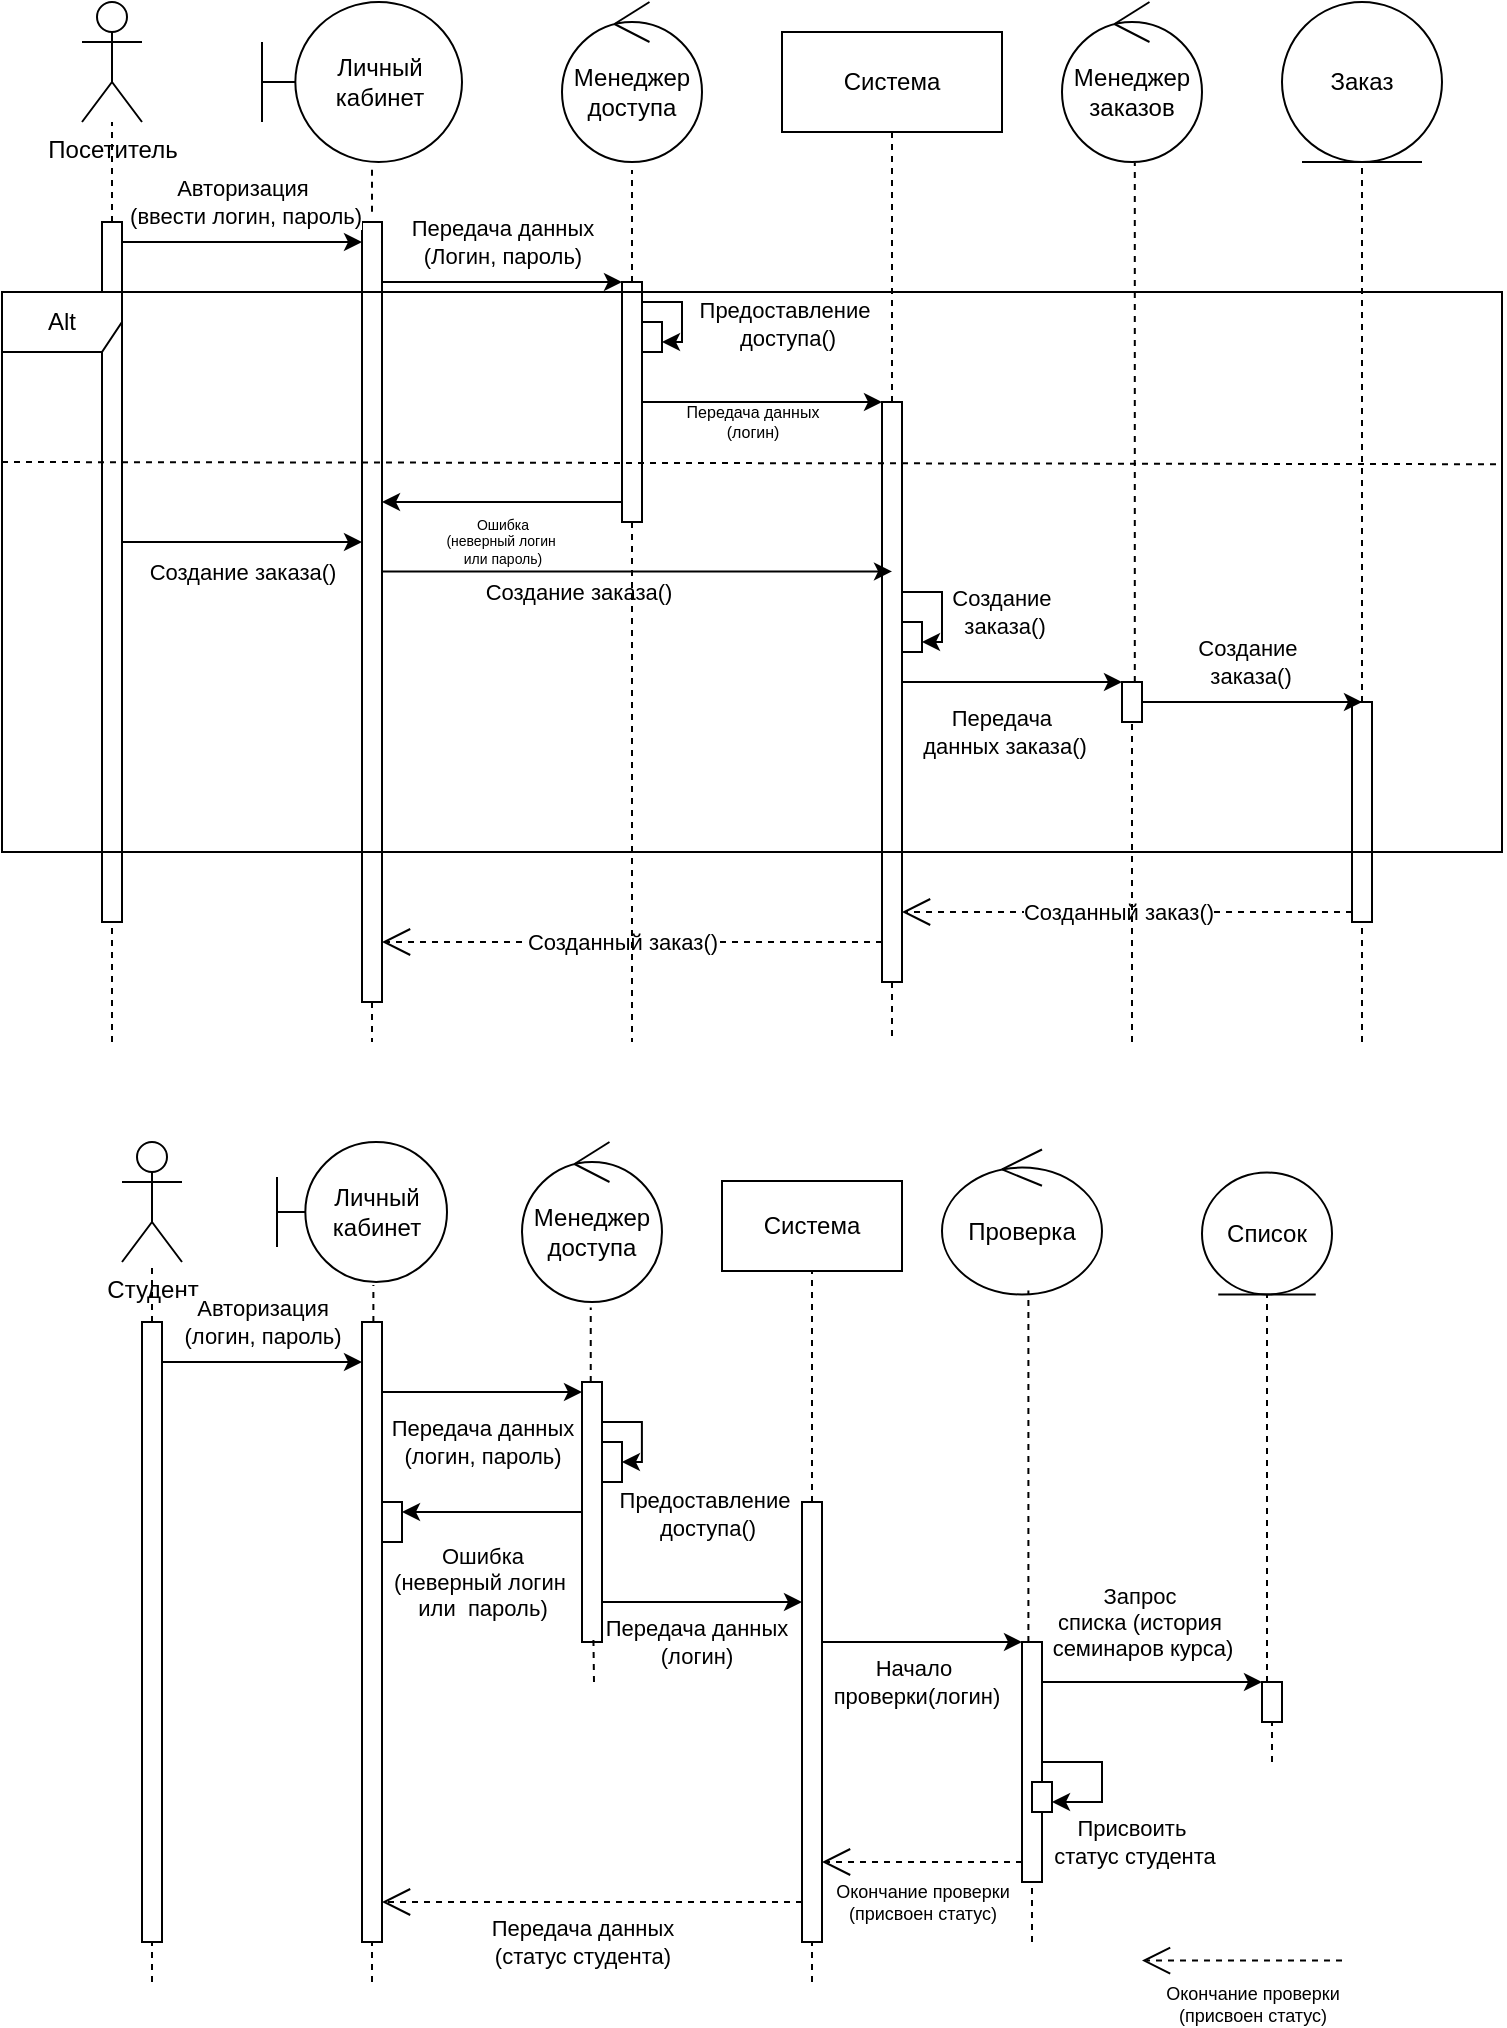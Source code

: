 <mxfile version="26.2.7">
  <diagram name="Страница — 1" id="RZIKWlxFGIqXArujWwcm">
    <mxGraphModel dx="985" dy="536" grid="1" gridSize="10" guides="1" tooltips="1" connect="1" arrows="1" fold="1" page="1" pageScale="1" pageWidth="827" pageHeight="1169" math="0" shadow="0">
      <root>
        <mxCell id="0" />
        <mxCell id="1" parent="0" />
        <mxCell id="fiNiH6XZ2JWNiwSGFFQN-1" value="Посетитель" style="shape=umlActor;verticalLabelPosition=bottom;verticalAlign=top;html=1;outlineConnect=0;" parent="1" vertex="1">
          <mxGeometry x="90" y="80" width="30" height="60" as="geometry" />
        </mxCell>
        <mxCell id="fiNiH6XZ2JWNiwSGFFQN-2" value="Личный кабинет" style="shape=umlBoundary;whiteSpace=wrap;html=1;" parent="1" vertex="1">
          <mxGeometry x="180" y="80" width="100" height="80" as="geometry" />
        </mxCell>
        <mxCell id="fiNiH6XZ2JWNiwSGFFQN-3" value="Менеджер заказов" style="ellipse;shape=umlControl;whiteSpace=wrap;html=1;" parent="1" vertex="1">
          <mxGeometry x="580" y="80" width="70" height="80" as="geometry" />
        </mxCell>
        <mxCell id="fiNiH6XZ2JWNiwSGFFQN-4" value="Система" style="html=1;whiteSpace=wrap;" parent="1" vertex="1">
          <mxGeometry x="440" y="95" width="110" height="50" as="geometry" />
        </mxCell>
        <mxCell id="fiNiH6XZ2JWNiwSGFFQN-5" value="Менеджер доступа" style="ellipse;shape=umlControl;whiteSpace=wrap;html=1;" parent="1" vertex="1">
          <mxGeometry x="330" y="80" width="70" height="80" as="geometry" />
        </mxCell>
        <mxCell id="fiNiH6XZ2JWNiwSGFFQN-6" value="Заказ" style="ellipse;shape=umlEntity;whiteSpace=wrap;html=1;" parent="1" vertex="1">
          <mxGeometry x="690" y="80" width="80" height="80" as="geometry" />
        </mxCell>
        <mxCell id="fiNiH6XZ2JWNiwSGFFQN-7" value="" style="html=1;points=[[0,0,0,0,5],[0,1,0,0,-5],[1,0,0,0,5],[1,1,0,0,-5]];perimeter=orthogonalPerimeter;outlineConnect=0;targetShapes=umlLifeline;portConstraint=eastwest;newEdgeStyle={&quot;curved&quot;:0,&quot;rounded&quot;:0};" parent="1" vertex="1">
          <mxGeometry x="100" y="190" width="10" height="350" as="geometry" />
        </mxCell>
        <mxCell id="fiNiH6XZ2JWNiwSGFFQN-8" value="" style="endArrow=none;dashed=1;html=1;rounded=0;" parent="1" source="fiNiH6XZ2JWNiwSGFFQN-7" target="fiNiH6XZ2JWNiwSGFFQN-1" edge="1">
          <mxGeometry width="50" height="50" relative="1" as="geometry">
            <mxPoint x="150" y="290" as="sourcePoint" />
            <mxPoint x="200" y="240" as="targetPoint" />
          </mxGeometry>
        </mxCell>
        <mxCell id="fiNiH6XZ2JWNiwSGFFQN-9" value="" style="html=1;points=[[0,0,0,0,5],[0,1,0,0,-5],[1,0,0,0,5],[1,1,0,0,-5]];perimeter=orthogonalPerimeter;outlineConnect=0;targetShapes=umlLifeline;portConstraint=eastwest;newEdgeStyle={&quot;curved&quot;:0,&quot;rounded&quot;:0};" parent="1" vertex="1">
          <mxGeometry x="230" y="190" width="10" height="390" as="geometry" />
        </mxCell>
        <mxCell id="fiNiH6XZ2JWNiwSGFFQN-10" value="" style="endArrow=none;dashed=1;html=1;rounded=0;entryX=0.55;entryY=1.038;entryDx=0;entryDy=0;entryPerimeter=0;exitX=0.5;exitY=-0.013;exitDx=0;exitDy=0;exitPerimeter=0;" parent="1" source="fiNiH6XZ2JWNiwSGFFQN-9" target="fiNiH6XZ2JWNiwSGFFQN-2" edge="1">
          <mxGeometry width="50" height="50" relative="1" as="geometry">
            <mxPoint x="115" y="200" as="sourcePoint" />
            <mxPoint x="115" y="150" as="targetPoint" />
          </mxGeometry>
        </mxCell>
        <mxCell id="fiNiH6XZ2JWNiwSGFFQN-11" value="" style="endArrow=classic;html=1;rounded=0;exitX=1;exitY=0;exitDx=0;exitDy=5;exitPerimeter=0;" parent="1" edge="1">
          <mxGeometry width="50" height="50" relative="1" as="geometry">
            <mxPoint x="110" y="200" as="sourcePoint" />
            <mxPoint x="230" y="200" as="targetPoint" />
          </mxGeometry>
        </mxCell>
        <mxCell id="fiNiH6XZ2JWNiwSGFFQN-12" value="Авторизация&lt;div&gt;&amp;nbsp;(ввести логин, пароль)&lt;/div&gt;" style="edgeLabel;html=1;align=center;verticalAlign=middle;resizable=0;points=[];" parent="fiNiH6XZ2JWNiwSGFFQN-11" vertex="1" connectable="0">
          <mxGeometry x="0.317" y="-3" relative="1" as="geometry">
            <mxPoint x="-19" y="-23" as="offset" />
          </mxGeometry>
        </mxCell>
        <mxCell id="fiNiH6XZ2JWNiwSGFFQN-19" value="" style="edgeStyle=orthogonalEdgeStyle;rounded=0;orthogonalLoop=1;jettySize=auto;html=1;curved=0;" parent="1" source="fiNiH6XZ2JWNiwSGFFQN-13" target="fiNiH6XZ2JWNiwSGFFQN-18" edge="1">
          <mxGeometry relative="1" as="geometry">
            <Array as="points">
              <mxPoint x="390" y="230" />
              <mxPoint x="390" y="250" />
            </Array>
          </mxGeometry>
        </mxCell>
        <mxCell id="fiNiH6XZ2JWNiwSGFFQN-21" value="Предоставление&lt;div&gt;&amp;nbsp;доступа()&lt;/div&gt;" style="edgeLabel;html=1;align=center;verticalAlign=middle;resizable=0;points=[];" parent="fiNiH6XZ2JWNiwSGFFQN-19" vertex="1" connectable="0">
          <mxGeometry x="-0.213" y="-1" relative="1" as="geometry">
            <mxPoint x="51" y="10" as="offset" />
          </mxGeometry>
        </mxCell>
        <mxCell id="fiNiH6XZ2JWNiwSGFFQN-13" value="" style="html=1;points=[[0,0,0,0,5],[0,1,0,0,-5],[1,0,0,0,5],[1,1,0,0,-5]];perimeter=orthogonalPerimeter;outlineConnect=0;targetShapes=umlLifeline;portConstraint=eastwest;newEdgeStyle={&quot;curved&quot;:0,&quot;rounded&quot;:0};" parent="1" vertex="1">
          <mxGeometry x="360" y="220" width="10" height="120" as="geometry" />
        </mxCell>
        <mxCell id="fiNiH6XZ2JWNiwSGFFQN-14" value="" style="endArrow=none;dashed=1;html=1;rounded=0;" parent="1" source="fiNiH6XZ2JWNiwSGFFQN-13" edge="1">
          <mxGeometry width="50" height="50" relative="1" as="geometry">
            <mxPoint x="245" y="200" as="sourcePoint" />
            <mxPoint x="365" y="164" as="targetPoint" />
          </mxGeometry>
        </mxCell>
        <mxCell id="fiNiH6XZ2JWNiwSGFFQN-15" value="" style="endArrow=classic;html=1;rounded=0;exitX=1;exitY=0;exitDx=0;exitDy=5;exitPerimeter=0;" parent="1" edge="1">
          <mxGeometry width="50" height="50" relative="1" as="geometry">
            <mxPoint x="240" y="220" as="sourcePoint" />
            <mxPoint x="360" y="220" as="targetPoint" />
          </mxGeometry>
        </mxCell>
        <mxCell id="fiNiH6XZ2JWNiwSGFFQN-16" value="Передача данных&lt;div&gt;(Логин, пароль)&lt;/div&gt;" style="edgeLabel;html=1;align=center;verticalAlign=middle;resizable=0;points=[];" parent="fiNiH6XZ2JWNiwSGFFQN-15" vertex="1" connectable="0">
          <mxGeometry x="0.317" y="-3" relative="1" as="geometry">
            <mxPoint x="-19" y="-23" as="offset" />
          </mxGeometry>
        </mxCell>
        <mxCell id="fiNiH6XZ2JWNiwSGFFQN-18" value="" style="html=1;points=[[0,0,0,0,5],[0,1,0,0,-5],[1,0,0,0,5],[1,1,0,0,-5]];perimeter=orthogonalPerimeter;outlineConnect=0;targetShapes=umlLifeline;portConstraint=eastwest;newEdgeStyle={&quot;curved&quot;:0,&quot;rounded&quot;:0};" parent="1" vertex="1">
          <mxGeometry x="370" y="240" width="10" height="15" as="geometry" />
        </mxCell>
        <mxCell id="fiNiH6XZ2JWNiwSGFFQN-22" value="" style="endArrow=classic;html=1;rounded=0;" parent="1" edge="1" target="fiNiH6XZ2JWNiwSGFFQN-9">
          <mxGeometry width="50" height="50" relative="1" as="geometry">
            <mxPoint x="360.0" y="330.0" as="sourcePoint" />
            <mxPoint x="250.0" y="330.0" as="targetPoint" />
          </mxGeometry>
        </mxCell>
        <mxCell id="fiNiH6XZ2JWNiwSGFFQN-23" value="Ошибка&lt;div&gt;(неверный логин&amp;nbsp;&lt;/div&gt;&lt;div&gt;или пароль)&lt;/div&gt;" style="edgeLabel;html=1;align=center;verticalAlign=middle;resizable=0;points=[];fontSize=7;" parent="fiNiH6XZ2JWNiwSGFFQN-22" vertex="1" connectable="0">
          <mxGeometry x="0.317" y="-3" relative="1" as="geometry">
            <mxPoint x="19" y="23" as="offset" />
          </mxGeometry>
        </mxCell>
        <mxCell id="fiNiH6XZ2JWNiwSGFFQN-26" value="" style="endArrow=none;dashed=1;html=1;rounded=0;entryX=0.5;entryY=1;entryDx=0;entryDy=0;" parent="1" source="fiNiH6XZ2JWNiwSGFFQN-27" target="fiNiH6XZ2JWNiwSGFFQN-4" edge="1">
          <mxGeometry width="50" height="50" relative="1" as="geometry">
            <mxPoint x="495" y="280" as="sourcePoint" />
            <mxPoint x="375" y="174" as="targetPoint" />
          </mxGeometry>
        </mxCell>
        <mxCell id="fiNiH6XZ2JWNiwSGFFQN-27" value="" style="html=1;points=[[0,0,0,0,5],[0,1,0,0,-5],[1,0,0,0,5],[1,1,0,0,-5]];perimeter=orthogonalPerimeter;outlineConnect=0;targetShapes=umlLifeline;portConstraint=eastwest;newEdgeStyle={&quot;curved&quot;:0,&quot;rounded&quot;:0};" parent="1" vertex="1">
          <mxGeometry x="490" y="280" width="10" height="290" as="geometry" />
        </mxCell>
        <mxCell id="fiNiH6XZ2JWNiwSGFFQN-28" value="" style="endArrow=open;dashed=1;endFill=0;endSize=12;html=1;rounded=0;" parent="1" edge="1">
          <mxGeometry width="160" relative="1" as="geometry">
            <mxPoint x="490" y="550" as="sourcePoint" />
            <mxPoint x="240" y="550" as="targetPoint" />
          </mxGeometry>
        </mxCell>
        <mxCell id="fiNiH6XZ2JWNiwSGFFQN-29" value="Созданный заказ()" style="edgeLabel;html=1;align=center;verticalAlign=middle;resizable=0;points=[];" parent="fiNiH6XZ2JWNiwSGFFQN-28" vertex="1" connectable="0">
          <mxGeometry x="0.04" relative="1" as="geometry">
            <mxPoint as="offset" />
          </mxGeometry>
        </mxCell>
        <mxCell id="fiNiH6XZ2JWNiwSGFFQN-30" value="" style="endArrow=classic;html=1;rounded=0;entryX=0;entryY=0.5;entryDx=0;entryDy=0;entryPerimeter=0;" parent="1" edge="1">
          <mxGeometry width="50" height="50" relative="1" as="geometry">
            <mxPoint x="240" y="364.71" as="sourcePoint" />
            <mxPoint x="495" y="364.71" as="targetPoint" />
          </mxGeometry>
        </mxCell>
        <mxCell id="fiNiH6XZ2JWNiwSGFFQN-31" value="Создание заказа()" style="edgeLabel;html=1;align=center;verticalAlign=middle;resizable=0;points=[];" parent="fiNiH6XZ2JWNiwSGFFQN-30" vertex="1" connectable="0">
          <mxGeometry x="0.317" y="-3" relative="1" as="geometry">
            <mxPoint x="-70" y="7" as="offset" />
          </mxGeometry>
        </mxCell>
        <mxCell id="fiNiH6XZ2JWNiwSGFFQN-32" value="" style="html=1;points=[[0,0,0,0,5],[0,1,0,0,-5],[1,0,0,0,5],[1,1,0,0,-5]];perimeter=orthogonalPerimeter;outlineConnect=0;targetShapes=umlLifeline;portConstraint=eastwest;newEdgeStyle={&quot;curved&quot;:0,&quot;rounded&quot;:0};" parent="1" vertex="1">
          <mxGeometry x="500" y="390" width="10" height="15" as="geometry" />
        </mxCell>
        <mxCell id="fiNiH6XZ2JWNiwSGFFQN-33" value="" style="edgeStyle=orthogonalEdgeStyle;rounded=0;orthogonalLoop=1;jettySize=auto;html=1;curved=0;entryX=1;entryY=0;entryDx=0;entryDy=5;entryPerimeter=0;" parent="1" edge="1">
          <mxGeometry relative="1" as="geometry">
            <mxPoint x="500" y="350" as="sourcePoint" />
            <mxPoint x="510" y="400" as="targetPoint" />
            <Array as="points">
              <mxPoint x="500" y="375" />
              <mxPoint x="520" y="375" />
              <mxPoint x="520" y="400" />
            </Array>
          </mxGeometry>
        </mxCell>
        <mxCell id="fiNiH6XZ2JWNiwSGFFQN-34" value="Создание&amp;nbsp;&lt;div&gt;заказа()&lt;/div&gt;" style="edgeLabel;html=1;align=center;verticalAlign=middle;resizable=0;points=[];" parent="fiNiH6XZ2JWNiwSGFFQN-33" vertex="1" connectable="0">
          <mxGeometry x="-0.213" y="-1" relative="1" as="geometry">
            <mxPoint x="44" y="9" as="offset" />
          </mxGeometry>
        </mxCell>
        <mxCell id="fiNiH6XZ2JWNiwSGFFQN-35" value="" style="html=1;points=[[0,0,0,0,5],[0,1,0,0,-5],[1,0,0,0,5],[1,1,0,0,-5]];perimeter=orthogonalPerimeter;outlineConnect=0;targetShapes=umlLifeline;portConstraint=eastwest;newEdgeStyle={&quot;curved&quot;:0,&quot;rounded&quot;:0};" parent="1" vertex="1">
          <mxGeometry x="610" y="420" width="10" height="20" as="geometry" />
        </mxCell>
        <mxCell id="fiNiH6XZ2JWNiwSGFFQN-36" value="" style="endArrow=none;dashed=1;html=1;rounded=0;entryX=0.52;entryY=1.005;entryDx=0;entryDy=0;entryPerimeter=0;" parent="1" source="fiNiH6XZ2JWNiwSGFFQN-35" target="fiNiH6XZ2JWNiwSGFFQN-3" edge="1">
          <mxGeometry width="50" height="50" relative="1" as="geometry">
            <mxPoint x="505" y="330" as="sourcePoint" />
            <mxPoint x="505" y="155" as="targetPoint" />
          </mxGeometry>
        </mxCell>
        <mxCell id="fiNiH6XZ2JWNiwSGFFQN-37" value="" style="edgeStyle=orthogonalEdgeStyle;rounded=0;orthogonalLoop=1;jettySize=auto;html=1;curved=0;entryX=0;entryY=0;entryDx=0;entryDy=5;entryPerimeter=0;" parent="1" edge="1">
          <mxGeometry relative="1" as="geometry">
            <mxPoint x="500" y="420" as="sourcePoint" />
            <mxPoint x="610" y="420.0" as="targetPoint" />
            <Array as="points">
              <mxPoint x="510" y="420" />
              <mxPoint x="510" y="420" />
            </Array>
          </mxGeometry>
        </mxCell>
        <mxCell id="fiNiH6XZ2JWNiwSGFFQN-38" value="Передача&amp;nbsp;&lt;div&gt;данных заказа()&lt;/div&gt;" style="edgeLabel;html=1;align=center;verticalAlign=middle;resizable=0;points=[];" parent="fiNiH6XZ2JWNiwSGFFQN-37" vertex="1" connectable="0">
          <mxGeometry x="-0.213" y="-1" relative="1" as="geometry">
            <mxPoint x="7" y="24" as="offset" />
          </mxGeometry>
        </mxCell>
        <mxCell id="fiNiH6XZ2JWNiwSGFFQN-39" value="" style="html=1;points=[[0,0,0,0,5],[0,1,0,0,-5],[1,0,0,0,5],[1,1,0,0,-5]];perimeter=orthogonalPerimeter;outlineConnect=0;targetShapes=umlLifeline;portConstraint=eastwest;newEdgeStyle={&quot;curved&quot;:0,&quot;rounded&quot;:0};" parent="1" vertex="1">
          <mxGeometry x="725" y="430" width="10" height="110" as="geometry" />
        </mxCell>
        <mxCell id="fiNiH6XZ2JWNiwSGFFQN-45" value="" style="endArrow=none;dashed=1;html=1;rounded=0;entryX=0.5;entryY=1;entryDx=0;entryDy=0;" parent="1" source="fiNiH6XZ2JWNiwSGFFQN-39" target="fiNiH6XZ2JWNiwSGFFQN-6" edge="1">
          <mxGeometry width="50" height="50" relative="1" as="geometry">
            <mxPoint x="626" y="380" as="sourcePoint" />
            <mxPoint x="626" y="170" as="targetPoint" />
          </mxGeometry>
        </mxCell>
        <mxCell id="eAk17pfjXDm7x7rmT6Pb-1" value="Студент" style="shape=umlActor;verticalLabelPosition=bottom;verticalAlign=top;html=1;outlineConnect=0;" parent="1" vertex="1">
          <mxGeometry x="110" y="650" width="30" height="60" as="geometry" />
        </mxCell>
        <mxCell id="eAk17pfjXDm7x7rmT6Pb-5" value="Личный кабинет" style="shape=umlBoundary;whiteSpace=wrap;html=1;" parent="1" vertex="1">
          <mxGeometry x="187.5" y="650" width="85" height="70" as="geometry" />
        </mxCell>
        <mxCell id="eAk17pfjXDm7x7rmT6Pb-6" value="Менеджер доступа" style="ellipse;shape=umlControl;whiteSpace=wrap;html=1;" parent="1" vertex="1">
          <mxGeometry x="310" y="650" width="70" height="80" as="geometry" />
        </mxCell>
        <mxCell id="eAk17pfjXDm7x7rmT6Pb-8" value="Проверка" style="ellipse;shape=umlControl;whiteSpace=wrap;html=1;" parent="1" vertex="1">
          <mxGeometry x="520" y="653.75" width="80" height="72.5" as="geometry" />
        </mxCell>
        <mxCell id="eAk17pfjXDm7x7rmT6Pb-9" value="Список" style="ellipse;shape=umlEntity;whiteSpace=wrap;html=1;" parent="1" vertex="1">
          <mxGeometry x="650" y="665.25" width="65" height="61" as="geometry" />
        </mxCell>
        <mxCell id="eAk17pfjXDm7x7rmT6Pb-10" value="" style="html=1;points=[[0,0,0,0,5],[0,1,0,0,-5],[1,0,0,0,5],[1,1,0,0,-5]];perimeter=orthogonalPerimeter;outlineConnect=0;targetShapes=umlLifeline;portConstraint=eastwest;newEdgeStyle={&quot;curved&quot;:0,&quot;rounded&quot;:0};" parent="1" vertex="1">
          <mxGeometry x="120" y="740" width="10" height="310" as="geometry" />
        </mxCell>
        <mxCell id="eAk17pfjXDm7x7rmT6Pb-11" value="" style="endArrow=none;dashed=1;html=1;rounded=0;" parent="1" source="eAk17pfjXDm7x7rmT6Pb-10" target="eAk17pfjXDm7x7rmT6Pb-1" edge="1">
          <mxGeometry width="50" height="50" relative="1" as="geometry">
            <mxPoint x="190" y="880" as="sourcePoint" />
            <mxPoint x="240" y="830" as="targetPoint" />
          </mxGeometry>
        </mxCell>
        <mxCell id="eAk17pfjXDm7x7rmT6Pb-12" value="" style="html=1;points=[[0,0,0,0,5],[0,1,0,0,-5],[1,0,0,0,5],[1,1,0,0,-5]];perimeter=orthogonalPerimeter;outlineConnect=0;targetShapes=umlLifeline;portConstraint=eastwest;newEdgeStyle={&quot;curved&quot;:0,&quot;rounded&quot;:0};" parent="1" vertex="1">
          <mxGeometry x="230" y="740" width="10" height="310" as="geometry" />
        </mxCell>
        <mxCell id="eAk17pfjXDm7x7rmT6Pb-13" value="" style="endArrow=none;dashed=1;html=1;rounded=0;entryX=0.567;entryY=1.022;entryDx=0;entryDy=0;entryPerimeter=0;" parent="1" source="eAk17pfjXDm7x7rmT6Pb-12" target="eAk17pfjXDm7x7rmT6Pb-5" edge="1">
          <mxGeometry width="50" height="50" relative="1" as="geometry">
            <mxPoint x="135" y="750" as="sourcePoint" />
            <mxPoint x="135" y="720" as="targetPoint" />
          </mxGeometry>
        </mxCell>
        <mxCell id="eAk17pfjXDm7x7rmT6Pb-14" value="" style="endArrow=classic;html=1;rounded=0;" parent="1" source="eAk17pfjXDm7x7rmT6Pb-10" edge="1">
          <mxGeometry width="50" height="50" relative="1" as="geometry">
            <mxPoint x="280" y="810" as="sourcePoint" />
            <mxPoint x="230" y="760" as="targetPoint" />
          </mxGeometry>
        </mxCell>
        <mxCell id="eAk17pfjXDm7x7rmT6Pb-15" value="Авторизация&lt;div&gt;(логин, пароль)&lt;/div&gt;" style="edgeLabel;html=1;align=center;verticalAlign=middle;resizable=0;points=[];" parent="eAk17pfjXDm7x7rmT6Pb-14" vertex="1" connectable="0">
          <mxGeometry x="-0.138" relative="1" as="geometry">
            <mxPoint x="7" y="-20" as="offset" />
          </mxGeometry>
        </mxCell>
        <mxCell id="eAk17pfjXDm7x7rmT6Pb-16" value="" style="endArrow=none;dashed=1;html=1;rounded=0;entryX=0.491;entryY=1.035;entryDx=0;entryDy=0;entryPerimeter=0;" parent="1" source="eAk17pfjXDm7x7rmT6Pb-17" target="eAk17pfjXDm7x7rmT6Pb-6" edge="1">
          <mxGeometry width="50" height="50" relative="1" as="geometry">
            <mxPoint x="344" y="750" as="sourcePoint" />
            <mxPoint x="246" y="732" as="targetPoint" />
          </mxGeometry>
        </mxCell>
        <mxCell id="eAk17pfjXDm7x7rmT6Pb-17" value="" style="html=1;points=[[0,0,0,0,5],[0,1,0,0,-5],[1,0,0,0,5],[1,1,0,0,-5]];perimeter=orthogonalPerimeter;outlineConnect=0;targetShapes=umlLifeline;portConstraint=eastwest;newEdgeStyle={&quot;curved&quot;:0,&quot;rounded&quot;:0};" parent="1" vertex="1">
          <mxGeometry x="340" y="770" width="10" height="130" as="geometry" />
        </mxCell>
        <mxCell id="eAk17pfjXDm7x7rmT6Pb-18" value="" style="endArrow=classic;html=1;rounded=0;entryX=0;entryY=0;entryDx=0;entryDy=5;entryPerimeter=0;" parent="1" source="eAk17pfjXDm7x7rmT6Pb-12" target="eAk17pfjXDm7x7rmT6Pb-17" edge="1">
          <mxGeometry width="50" height="50" relative="1" as="geometry">
            <mxPoint x="270" y="800" as="sourcePoint" />
            <mxPoint x="240" y="770" as="targetPoint" />
            <Array as="points" />
          </mxGeometry>
        </mxCell>
        <mxCell id="eAk17pfjXDm7x7rmT6Pb-19" value="Передача данных&lt;br&gt;&lt;div&gt;(логин, пароль)&lt;/div&gt;" style="edgeLabel;html=1;align=center;verticalAlign=middle;resizable=0;points=[];" parent="eAk17pfjXDm7x7rmT6Pb-18" vertex="1" connectable="0">
          <mxGeometry x="-0.138" relative="1" as="geometry">
            <mxPoint x="7" y="25" as="offset" />
          </mxGeometry>
        </mxCell>
        <mxCell id="eAk17pfjXDm7x7rmT6Pb-21" value="" style="html=1;points=[[0,0,0,0,5],[0,1,0,0,-5],[1,0,0,0,5],[1,1,0,0,-5]];perimeter=orthogonalPerimeter;outlineConnect=0;targetShapes=umlLifeline;portConstraint=eastwest;newEdgeStyle={&quot;curved&quot;:0,&quot;rounded&quot;:0};" parent="1" vertex="1">
          <mxGeometry x="350" y="800" width="10" height="20" as="geometry" />
        </mxCell>
        <mxCell id="eAk17pfjXDm7x7rmT6Pb-22" value="" style="edgeStyle=orthogonalEdgeStyle;rounded=0;orthogonalLoop=1;jettySize=auto;html=1;curved=0;" parent="1" edge="1">
          <mxGeometry relative="1" as="geometry">
            <Array as="points">
              <mxPoint x="369.96" y="789.98" />
              <mxPoint x="369.96" y="809.98" />
            </Array>
            <mxPoint x="349.96" y="789.98" as="sourcePoint" />
            <mxPoint x="359.96" y="809.98" as="targetPoint" />
          </mxGeometry>
        </mxCell>
        <mxCell id="eAk17pfjXDm7x7rmT6Pb-23" value="Предоставление&lt;div&gt;&amp;nbsp;доступа()&lt;/div&gt;" style="edgeLabel;html=1;align=center;verticalAlign=middle;resizable=0;points=[];" parent="eAk17pfjXDm7x7rmT6Pb-22" vertex="1" connectable="0">
          <mxGeometry x="-0.213" y="-1" relative="1" as="geometry">
            <mxPoint x="31" y="45" as="offset" />
          </mxGeometry>
        </mxCell>
        <mxCell id="eAk17pfjXDm7x7rmT6Pb-24" value="" style="html=1;points=[[0,0,0,0,5],[0,1,0,0,-5],[1,0,0,0,5],[1,1,0,0,-5]];perimeter=orthogonalPerimeter;outlineConnect=0;targetShapes=umlLifeline;portConstraint=eastwest;newEdgeStyle={&quot;curved&quot;:0,&quot;rounded&quot;:0};" parent="1" vertex="1">
          <mxGeometry x="240" y="830" width="10" height="20" as="geometry" />
        </mxCell>
        <mxCell id="eAk17pfjXDm7x7rmT6Pb-25" value="" style="endArrow=classic;html=1;rounded=0;entryX=1;entryY=0;entryDx=0;entryDy=5;entryPerimeter=0;" parent="1" source="eAk17pfjXDm7x7rmT6Pb-17" target="eAk17pfjXDm7x7rmT6Pb-24" edge="1">
          <mxGeometry width="50" height="50" relative="1" as="geometry">
            <mxPoint x="240" y="950" as="sourcePoint" />
            <mxPoint x="340" y="950" as="targetPoint" />
            <Array as="points" />
          </mxGeometry>
        </mxCell>
        <mxCell id="eAk17pfjXDm7x7rmT6Pb-26" value="Ошибка&lt;div&gt;(неверный логин&amp;nbsp;&lt;/div&gt;&lt;div&gt;или&amp;nbsp; пароль)&lt;/div&gt;" style="edgeLabel;html=1;align=center;verticalAlign=middle;resizable=0;points=[];" parent="eAk17pfjXDm7x7rmT6Pb-25" vertex="1" connectable="0">
          <mxGeometry x="-0.138" relative="1" as="geometry">
            <mxPoint x="-11" y="35" as="offset" />
          </mxGeometry>
        </mxCell>
        <mxCell id="eAk17pfjXDm7x7rmT6Pb-27" value="" style="endArrow=none;dashed=1;html=1;rounded=0;entryX=0.54;entryY=0.973;entryDx=0;entryDy=0;entryPerimeter=0;" parent="1" source="eAk17pfjXDm7x7rmT6Pb-28" target="eAk17pfjXDm7x7rmT6Pb-8" edge="1">
          <mxGeometry width="50" height="50" relative="1" as="geometry">
            <mxPoint x="577" y="800" as="sourcePoint" />
            <mxPoint x="590" y="760" as="targetPoint" />
          </mxGeometry>
        </mxCell>
        <mxCell id="eAk17pfjXDm7x7rmT6Pb-28" value="" style="html=1;points=[[0,0,0,0,5],[0,1,0,0,-5],[1,0,0,0,5],[1,1,0,0,-5]];perimeter=orthogonalPerimeter;outlineConnect=0;targetShapes=umlLifeline;portConstraint=eastwest;newEdgeStyle={&quot;curved&quot;:0,&quot;rounded&quot;:0};" parent="1" vertex="1">
          <mxGeometry x="560" y="900" width="10" height="120" as="geometry" />
        </mxCell>
        <mxCell id="eAk17pfjXDm7x7rmT6Pb-31" value="Система" style="html=1;whiteSpace=wrap;" parent="1" vertex="1">
          <mxGeometry x="410" y="669.5" width="90" height="45" as="geometry" />
        </mxCell>
        <mxCell id="eAk17pfjXDm7x7rmT6Pb-32" value="" style="html=1;points=[[0,0,0,0,5],[0,1,0,0,-5],[1,0,0,0,5],[1,1,0,0,-5]];perimeter=orthogonalPerimeter;outlineConnect=0;targetShapes=umlLifeline;portConstraint=eastwest;newEdgeStyle={&quot;curved&quot;:0,&quot;rounded&quot;:0};" parent="1" vertex="1">
          <mxGeometry x="450" y="830" width="10" height="220" as="geometry" />
        </mxCell>
        <mxCell id="eAk17pfjXDm7x7rmT6Pb-33" value="" style="endArrow=none;dashed=1;html=1;rounded=0;entryX=0.5;entryY=1;entryDx=0;entryDy=0;" parent="1" source="eAk17pfjXDm7x7rmT6Pb-32" target="eAk17pfjXDm7x7rmT6Pb-31" edge="1">
          <mxGeometry width="50" height="50" relative="1" as="geometry">
            <mxPoint x="354" y="780" as="sourcePoint" />
            <mxPoint x="354" y="743" as="targetPoint" />
          </mxGeometry>
        </mxCell>
        <mxCell id="eAk17pfjXDm7x7rmT6Pb-34" value="" style="endArrow=classic;html=1;rounded=0;" parent="1" edge="1">
          <mxGeometry width="50" height="50" relative="1" as="geometry">
            <mxPoint x="370" y="280" as="sourcePoint" />
            <mxPoint x="490" y="280" as="targetPoint" />
          </mxGeometry>
        </mxCell>
        <mxCell id="eAk17pfjXDm7x7rmT6Pb-35" value="Передача данных&lt;div&gt;(логин)&lt;/div&gt;" style="edgeLabel;html=1;align=center;verticalAlign=middle;resizable=0;points=[];fontSize=8;" parent="eAk17pfjXDm7x7rmT6Pb-34" vertex="1" connectable="0">
          <mxGeometry x="0.317" y="-3" relative="1" as="geometry">
            <mxPoint x="-24" y="7" as="offset" />
          </mxGeometry>
        </mxCell>
        <mxCell id="eAk17pfjXDm7x7rmT6Pb-36" value="" style="endArrow=classic;html=1;rounded=0;" parent="1" target="eAk17pfjXDm7x7rmT6Pb-32" edge="1">
          <mxGeometry width="50" height="50" relative="1" as="geometry">
            <mxPoint x="350" y="880" as="sourcePoint" />
            <mxPoint x="440" y="880" as="targetPoint" />
          </mxGeometry>
        </mxCell>
        <mxCell id="eAk17pfjXDm7x7rmT6Pb-37" value="Передача данных&lt;div&gt;(логин)&lt;/div&gt;" style="edgeLabel;html=1;align=center;verticalAlign=middle;resizable=0;points=[];" parent="eAk17pfjXDm7x7rmT6Pb-36" vertex="1" connectable="0">
          <mxGeometry x="0.317" y="-3" relative="1" as="geometry">
            <mxPoint x="-19" y="17" as="offset" />
          </mxGeometry>
        </mxCell>
        <mxCell id="eAk17pfjXDm7x7rmT6Pb-38" value="" style="endArrow=classic;html=1;rounded=0;" parent="1" edge="1">
          <mxGeometry width="50" height="50" relative="1" as="geometry">
            <mxPoint x="460" y="900" as="sourcePoint" />
            <mxPoint x="560" y="900" as="targetPoint" />
          </mxGeometry>
        </mxCell>
        <mxCell id="eAk17pfjXDm7x7rmT6Pb-39" value="Начало&amp;nbsp;&lt;div&gt;проверки(логин)&lt;/div&gt;" style="edgeLabel;html=1;align=center;verticalAlign=middle;resizable=0;points=[];" parent="eAk17pfjXDm7x7rmT6Pb-38" vertex="1" connectable="0">
          <mxGeometry x="0.317" y="-3" relative="1" as="geometry">
            <mxPoint x="-19" y="17" as="offset" />
          </mxGeometry>
        </mxCell>
        <mxCell id="eAk17pfjXDm7x7rmT6Pb-40" value="" style="endArrow=classic;html=1;rounded=0;" parent="1" source="eAk17pfjXDm7x7rmT6Pb-28" edge="1">
          <mxGeometry width="50" height="50" relative="1" as="geometry">
            <mxPoint x="515" y="990" as="sourcePoint" />
            <mxPoint x="680" y="920" as="targetPoint" />
          </mxGeometry>
        </mxCell>
        <mxCell id="eAk17pfjXDm7x7rmT6Pb-41" value="Присвоить&amp;nbsp;&lt;div&gt;статус студента&lt;/div&gt;" style="edgeLabel;html=1;align=center;verticalAlign=middle;resizable=0;points=[];" parent="eAk17pfjXDm7x7rmT6Pb-40" vertex="1" connectable="0">
          <mxGeometry x="0.317" y="-3" relative="1" as="geometry">
            <mxPoint x="-27" y="77" as="offset" />
          </mxGeometry>
        </mxCell>
        <mxCell id="eAk17pfjXDm7x7rmT6Pb-42" value="" style="html=1;points=[[0,0,0,0,5],[0,1,0,0,-5],[1,0,0,0,5],[1,1,0,0,-5]];perimeter=orthogonalPerimeter;outlineConnect=0;targetShapes=umlLifeline;portConstraint=eastwest;newEdgeStyle={&quot;curved&quot;:0,&quot;rounded&quot;:0};" parent="1" vertex="1">
          <mxGeometry x="680" y="920" width="10" height="20" as="geometry" />
        </mxCell>
        <mxCell id="eAk17pfjXDm7x7rmT6Pb-43" value="" style="endArrow=none;dashed=1;html=1;rounded=0;entryX=0.5;entryY=1;entryDx=0;entryDy=0;" parent="1" source="eAk17pfjXDm7x7rmT6Pb-42" target="eAk17pfjXDm7x7rmT6Pb-9" edge="1">
          <mxGeometry width="50" height="50" relative="1" as="geometry">
            <mxPoint x="573" y="910" as="sourcePoint" />
            <mxPoint x="573" y="734" as="targetPoint" />
          </mxGeometry>
        </mxCell>
        <mxCell id="eAk17pfjXDm7x7rmT6Pb-45" value="" style="endArrow=none;dashed=1;html=1;rounded=0;" parent="1" target="eAk17pfjXDm7x7rmT6Pb-42" edge="1">
          <mxGeometry width="50" height="50" relative="1" as="geometry">
            <mxPoint x="685" y="960" as="sourcePoint" />
            <mxPoint x="683" y="740" as="targetPoint" />
          </mxGeometry>
        </mxCell>
        <mxCell id="eAk17pfjXDm7x7rmT6Pb-51" value="" style="endArrow=open;dashed=1;endFill=0;endSize=12;html=1;rounded=0;" parent="1" edge="1">
          <mxGeometry width="160" relative="1" as="geometry">
            <mxPoint x="720" y="1059.31" as="sourcePoint" />
            <mxPoint x="620" y="1059.31" as="targetPoint" />
          </mxGeometry>
        </mxCell>
        <mxCell id="eAk17pfjXDm7x7rmT6Pb-52" value="Окончание проверки&lt;div&gt;(присвоен статус&lt;span style=&quot;background-color: light-dark(#ffffff, var(--ge-dark-color, #121212)); color: light-dark(rgb(0, 0, 0), rgb(255, 255, 255));&quot;&gt;)&lt;/span&gt;&lt;/div&gt;" style="edgeLabel;html=1;align=center;verticalAlign=middle;resizable=0;points=[];fontSize=9;" parent="eAk17pfjXDm7x7rmT6Pb-51" vertex="1" connectable="0">
          <mxGeometry x="0.04" relative="1" as="geometry">
            <mxPoint x="7" y="21" as="offset" />
          </mxGeometry>
        </mxCell>
        <mxCell id="eAk17pfjXDm7x7rmT6Pb-63" value="" style="endArrow=none;dashed=1;html=1;rounded=0;" parent="1" source="fiNiH6XZ2JWNiwSGFFQN-9" edge="1">
          <mxGeometry width="50" height="50" relative="1" as="geometry">
            <mxPoint x="234.62" y="460" as="sourcePoint" />
            <mxPoint x="235" y="600" as="targetPoint" />
            <Array as="points" />
          </mxGeometry>
        </mxCell>
        <mxCell id="eAk17pfjXDm7x7rmT6Pb-69" value="" style="endArrow=none;dashed=1;html=1;rounded=0;" parent="1" target="fiNiH6XZ2JWNiwSGFFQN-7" edge="1">
          <mxGeometry width="50" height="50" relative="1" as="geometry">
            <mxPoint x="105" y="600" as="sourcePoint" />
            <mxPoint x="535" y="460" as="targetPoint" />
          </mxGeometry>
        </mxCell>
        <mxCell id="eAk17pfjXDm7x7rmT6Pb-71" value="" style="endArrow=none;dashed=1;html=1;rounded=0;entryX=0.569;entryY=0.974;entryDx=0;entryDy=0;entryPerimeter=0;" parent="1" target="eAk17pfjXDm7x7rmT6Pb-17" edge="1">
          <mxGeometry width="50" height="50" relative="1" as="geometry">
            <mxPoint x="346" y="920" as="sourcePoint" />
            <mxPoint x="465" y="725" as="targetPoint" />
          </mxGeometry>
        </mxCell>
        <mxCell id="eAk17pfjXDm7x7rmT6Pb-73" value="" style="endArrow=none;dashed=1;html=1;rounded=0;" parent="1" target="eAk17pfjXDm7x7rmT6Pb-28" edge="1">
          <mxGeometry width="50" height="50" relative="1" as="geometry">
            <mxPoint x="565" y="1050" as="sourcePoint" />
            <mxPoint x="356" y="907" as="targetPoint" />
          </mxGeometry>
        </mxCell>
        <mxCell id="eAk17pfjXDm7x7rmT6Pb-75" value="" style="endArrow=open;dashed=1;endFill=0;endSize=12;html=1;rounded=0;" parent="1" target="eAk17pfjXDm7x7rmT6Pb-12" edge="1">
          <mxGeometry width="160" relative="1" as="geometry">
            <mxPoint x="450" y="1030" as="sourcePoint" />
            <mxPoint x="350" y="1030" as="targetPoint" />
          </mxGeometry>
        </mxCell>
        <mxCell id="eAk17pfjXDm7x7rmT6Pb-76" value="Передача данных&lt;div&gt;(статус студента)&lt;/div&gt;" style="edgeLabel;html=1;align=center;verticalAlign=middle;resizable=0;points=[];" parent="eAk17pfjXDm7x7rmT6Pb-75" vertex="1" connectable="0">
          <mxGeometry x="0.04" relative="1" as="geometry">
            <mxPoint x="-1" y="20" as="offset" />
          </mxGeometry>
        </mxCell>
        <mxCell id="eAk17pfjXDm7x7rmT6Pb-77" value="" style="endArrow=classic;html=1;rounded=0;exitX=1;exitY=0.5;exitDx=0;exitDy=0;exitPerimeter=0;entryX=1;entryY=1;entryDx=0;entryDy=-5;entryPerimeter=0;" parent="1" source="eAk17pfjXDm7x7rmT6Pb-28" target="eAk17pfjXDm7x7rmT6Pb-79" edge="1">
          <mxGeometry width="50" height="50" relative="1" as="geometry">
            <mxPoint x="560" y="1100" as="sourcePoint" />
            <mxPoint x="610" y="1040" as="targetPoint" />
            <Array as="points">
              <mxPoint x="600" y="960" />
              <mxPoint x="600" y="980" />
            </Array>
          </mxGeometry>
        </mxCell>
        <mxCell id="eAk17pfjXDm7x7rmT6Pb-78" value="Запрос&amp;nbsp;&lt;div&gt;списка (история&amp;nbsp;&lt;/div&gt;&lt;div&gt;семинаров курса)&lt;/div&gt;" style="edgeLabel;html=1;align=center;verticalAlign=middle;resizable=0;points=[];" parent="eAk17pfjXDm7x7rmT6Pb-77" vertex="1" connectable="0">
          <mxGeometry x="0.317" y="-3" relative="1" as="geometry">
            <mxPoint x="23" y="-90" as="offset" />
          </mxGeometry>
        </mxCell>
        <mxCell id="eAk17pfjXDm7x7rmT6Pb-79" value="" style="html=1;points=[[0,0,0,0,5],[0,1,0,0,-5],[1,0,0,0,5],[1,1,0,0,-5]];perimeter=orthogonalPerimeter;outlineConnect=0;targetShapes=umlLifeline;portConstraint=eastwest;newEdgeStyle={&quot;curved&quot;:0,&quot;rounded&quot;:0};" parent="1" vertex="1">
          <mxGeometry x="565" y="970" width="10" height="15" as="geometry" />
        </mxCell>
        <mxCell id="eAk17pfjXDm7x7rmT6Pb-80" value="" style="endArrow=none;dashed=1;html=1;rounded=0;" parent="1" target="eAk17pfjXDm7x7rmT6Pb-32" edge="1">
          <mxGeometry width="50" height="50" relative="1" as="geometry">
            <mxPoint x="455" y="1070" as="sourcePoint" />
            <mxPoint x="575" y="1030" as="targetPoint" />
          </mxGeometry>
        </mxCell>
        <mxCell id="eAk17pfjXDm7x7rmT6Pb-82" value="" style="endArrow=none;dashed=1;html=1;rounded=0;" parent="1" edge="1">
          <mxGeometry width="50" height="50" relative="1" as="geometry">
            <mxPoint x="235" y="1070" as="sourcePoint" />
            <mxPoint x="235" y="1050" as="targetPoint" />
          </mxGeometry>
        </mxCell>
        <mxCell id="eAk17pfjXDm7x7rmT6Pb-86" value="" style="endArrow=none;dashed=1;html=1;rounded=0;" parent="1" edge="1">
          <mxGeometry width="50" height="50" relative="1" as="geometry">
            <mxPoint x="125" y="1070" as="sourcePoint" />
            <mxPoint x="125" y="1050" as="targetPoint" />
          </mxGeometry>
        </mxCell>
        <mxCell id="eAk17pfjXDm7x7rmT6Pb-88" value="" style="endArrow=classic;html=1;rounded=0;exitX=1;exitY=0.2;exitDx=0;exitDy=0;exitPerimeter=0;" parent="1" edge="1">
          <mxGeometry width="50" height="50" relative="1" as="geometry">
            <mxPoint x="620" y="430" as="sourcePoint" />
            <mxPoint x="730" y="430" as="targetPoint" />
          </mxGeometry>
        </mxCell>
        <mxCell id="eAk17pfjXDm7x7rmT6Pb-89" value="Создание&amp;nbsp;&lt;div&gt;заказа()&lt;/div&gt;" style="edgeLabel;html=1;align=center;verticalAlign=middle;resizable=0;points=[];" parent="eAk17pfjXDm7x7rmT6Pb-88" vertex="1" connectable="0">
          <mxGeometry x="0.317" y="-3" relative="1" as="geometry">
            <mxPoint x="-19" y="-23" as="offset" />
          </mxGeometry>
        </mxCell>
        <mxCell id="eAk17pfjXDm7x7rmT6Pb-90" value="" style="endArrow=open;dashed=1;endFill=0;endSize=12;html=1;rounded=0;exitX=0;exitY=1;exitDx=0;exitDy=-5;exitPerimeter=0;" parent="1" source="fiNiH6XZ2JWNiwSGFFQN-39" target="fiNiH6XZ2JWNiwSGFFQN-27" edge="1">
          <mxGeometry width="160" relative="1" as="geometry">
            <mxPoint x="770" y="530" as="sourcePoint" />
            <mxPoint x="660" y="450" as="targetPoint" />
          </mxGeometry>
        </mxCell>
        <mxCell id="eAk17pfjXDm7x7rmT6Pb-91" value="Созданный заказ()" style="edgeLabel;html=1;align=center;verticalAlign=middle;resizable=0;points=[];" parent="eAk17pfjXDm7x7rmT6Pb-90" vertex="1" connectable="0">
          <mxGeometry x="0.04" relative="1" as="geometry">
            <mxPoint as="offset" />
          </mxGeometry>
        </mxCell>
        <mxCell id="eAk17pfjXDm7x7rmT6Pb-92" value="" style="endArrow=none;dashed=1;html=1;rounded=0;" parent="1" target="fiNiH6XZ2JWNiwSGFFQN-39" edge="1">
          <mxGeometry width="50" height="50" relative="1" as="geometry">
            <mxPoint x="730" y="600" as="sourcePoint" />
            <mxPoint x="505" y="520" as="targetPoint" />
          </mxGeometry>
        </mxCell>
        <mxCell id="ye8PeypqRVwVZ5I7w4yZ-1" value="Alt" style="shape=umlFrame;whiteSpace=wrap;html=1;pointerEvents=0;" vertex="1" parent="1">
          <mxGeometry x="50" y="225" width="750" height="280" as="geometry" />
        </mxCell>
        <mxCell id="ye8PeypqRVwVZ5I7w4yZ-2" value="" style="endArrow=none;dashed=1;html=1;rounded=0;exitX=0.001;exitY=0.26;exitDx=0;exitDy=0;exitPerimeter=0;entryX=1.001;entryY=0.264;entryDx=0;entryDy=0;entryPerimeter=0;" edge="1" parent="1">
          <mxGeometry width="50" height="50" relative="1" as="geometry">
            <mxPoint x="50" y="310.0" as="sourcePoint" />
            <mxPoint x="800" y="311.12" as="targetPoint" />
          </mxGeometry>
        </mxCell>
        <mxCell id="ye8PeypqRVwVZ5I7w4yZ-3" value="" style="endArrow=classic;html=1;rounded=0;" edge="1" parent="1" target="fiNiH6XZ2JWNiwSGFFQN-9">
          <mxGeometry width="50" height="50" relative="1" as="geometry">
            <mxPoint x="110" y="350" as="sourcePoint" />
            <mxPoint x="340" y="350" as="targetPoint" />
          </mxGeometry>
        </mxCell>
        <mxCell id="ye8PeypqRVwVZ5I7w4yZ-4" value="Создание заказа()" style="edgeLabel;html=1;align=center;verticalAlign=middle;resizable=0;points=[];" vertex="1" connectable="0" parent="ye8PeypqRVwVZ5I7w4yZ-3">
          <mxGeometry x="0.317" y="-3" relative="1" as="geometry">
            <mxPoint x="-19" y="12" as="offset" />
          </mxGeometry>
        </mxCell>
        <mxCell id="ye8PeypqRVwVZ5I7w4yZ-5" value="" style="endArrow=none;dashed=1;html=1;rounded=0;" edge="1" parent="1">
          <mxGeometry width="50" height="50" relative="1" as="geometry">
            <mxPoint x="615" y="600" as="sourcePoint" />
            <mxPoint x="615" y="440" as="targetPoint" />
          </mxGeometry>
        </mxCell>
        <mxCell id="ye8PeypqRVwVZ5I7w4yZ-6" value="" style="endArrow=none;dashed=1;html=1;rounded=0;" edge="1" parent="1" source="fiNiH6XZ2JWNiwSGFFQN-27">
          <mxGeometry width="50" height="50" relative="1" as="geometry">
            <mxPoint x="245" y="590" as="sourcePoint" />
            <mxPoint x="495" y="600" as="targetPoint" />
            <Array as="points" />
          </mxGeometry>
        </mxCell>
        <mxCell id="ye8PeypqRVwVZ5I7w4yZ-7" value="" style="endArrow=none;dashed=1;html=1;rounded=0;" edge="1" parent="1">
          <mxGeometry width="50" height="50" relative="1" as="geometry">
            <mxPoint x="365" y="340" as="sourcePoint" />
            <mxPoint x="365" y="600" as="targetPoint" />
            <Array as="points" />
          </mxGeometry>
        </mxCell>
        <mxCell id="ye8PeypqRVwVZ5I7w4yZ-8" value="" style="endArrow=open;dashed=1;endFill=0;endSize=12;html=1;rounded=0;" edge="1" parent="1">
          <mxGeometry width="160" relative="1" as="geometry">
            <mxPoint x="560" y="1010" as="sourcePoint" />
            <mxPoint x="460" y="1010" as="targetPoint" />
          </mxGeometry>
        </mxCell>
        <mxCell id="ye8PeypqRVwVZ5I7w4yZ-9" value="Окончание проверки&lt;div&gt;(присвоен статус&lt;span style=&quot;background-color: light-dark(#ffffff, var(--ge-dark-color, #121212)); color: light-dark(rgb(0, 0, 0), rgb(255, 255, 255));&quot;&gt;)&lt;/span&gt;&lt;/div&gt;" style="edgeLabel;html=1;align=center;verticalAlign=middle;resizable=0;points=[];fontSize=9;" vertex="1" connectable="0" parent="ye8PeypqRVwVZ5I7w4yZ-8">
          <mxGeometry x="0.04" relative="1" as="geometry">
            <mxPoint x="2" y="20" as="offset" />
          </mxGeometry>
        </mxCell>
      </root>
    </mxGraphModel>
  </diagram>
</mxfile>
